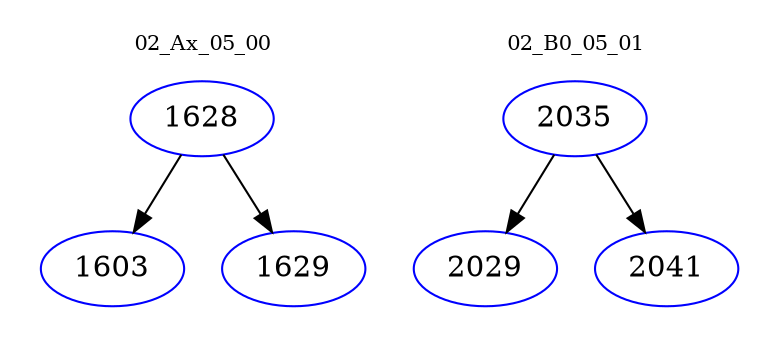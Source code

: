 digraph{
subgraph cluster_0 {
color = white
label = "02_Ax_05_00";
fontsize=10;
T0_1628 [label="1628", color="blue"]
T0_1628 -> T0_1603 [color="black"]
T0_1603 [label="1603", color="blue"]
T0_1628 -> T0_1629 [color="black"]
T0_1629 [label="1629", color="blue"]
}
subgraph cluster_1 {
color = white
label = "02_B0_05_01";
fontsize=10;
T1_2035 [label="2035", color="blue"]
T1_2035 -> T1_2029 [color="black"]
T1_2029 [label="2029", color="blue"]
T1_2035 -> T1_2041 [color="black"]
T1_2041 [label="2041", color="blue"]
}
}
